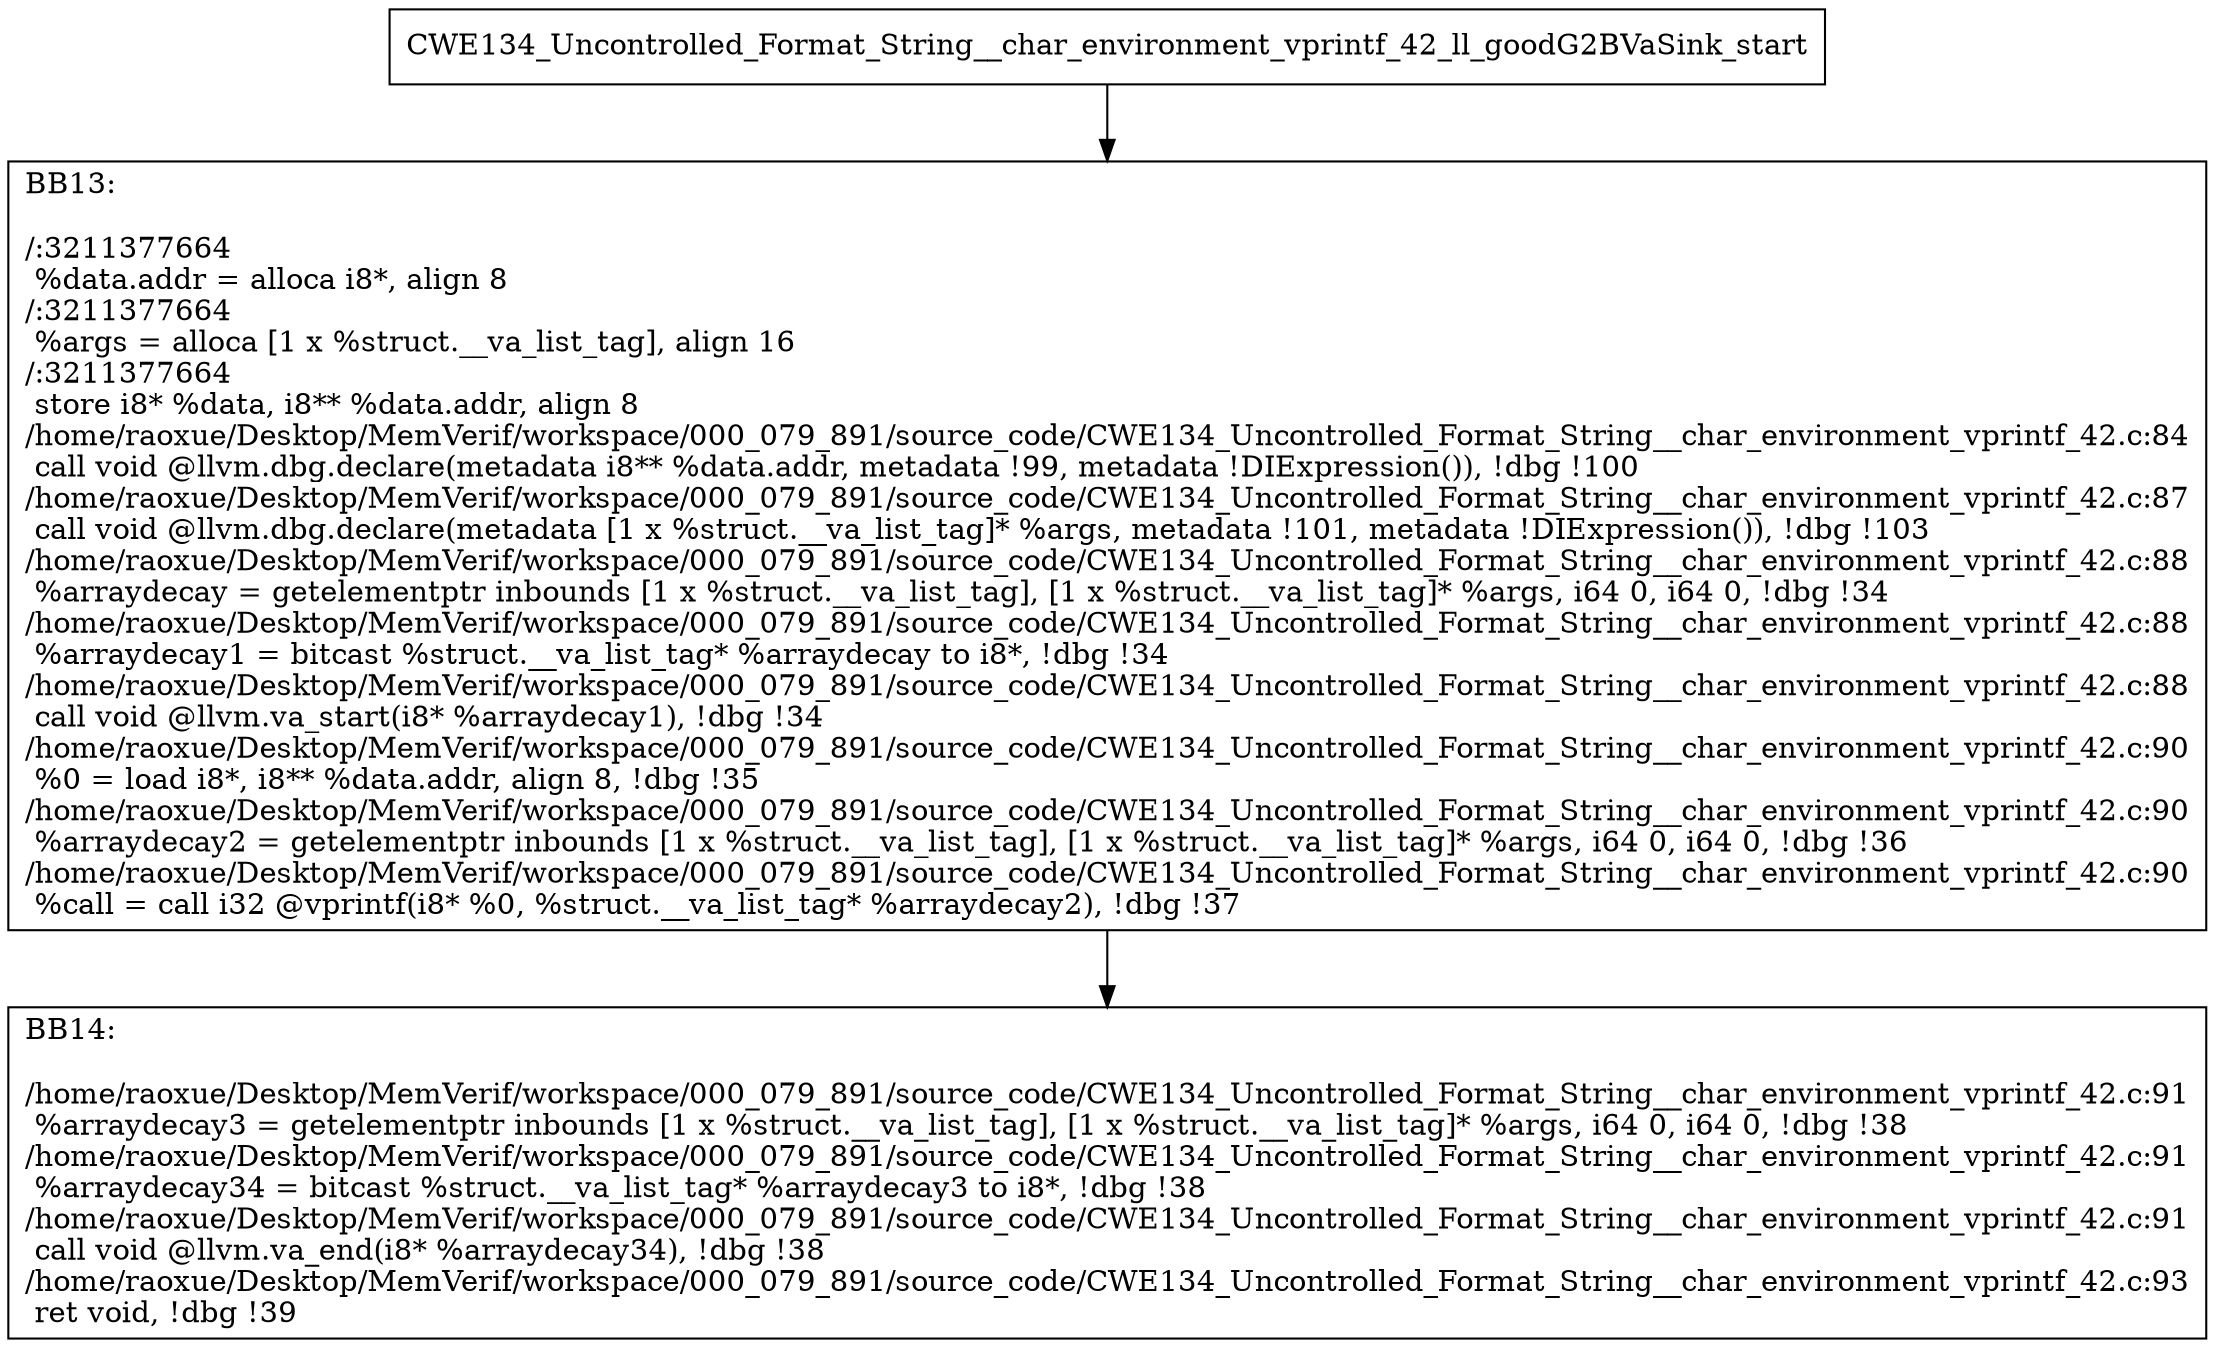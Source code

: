digraph "CFG for'CWE134_Uncontrolled_Format_String__char_environment_vprintf_42_ll_goodG2BVaSink' function" {
	BBCWE134_Uncontrolled_Format_String__char_environment_vprintf_42_ll_goodG2BVaSink_start[shape=record,label="{CWE134_Uncontrolled_Format_String__char_environment_vprintf_42_ll_goodG2BVaSink_start}"];
	BBCWE134_Uncontrolled_Format_String__char_environment_vprintf_42_ll_goodG2BVaSink_start-> CWE134_Uncontrolled_Format_String__char_environment_vprintf_42_ll_goodG2BVaSinkBB13;
	CWE134_Uncontrolled_Format_String__char_environment_vprintf_42_ll_goodG2BVaSinkBB13 [shape=record, label="{BB13:\l\l/:3211377664\l
  %data.addr = alloca i8*, align 8\l
/:3211377664\l
  %args = alloca [1 x %struct.__va_list_tag], align 16\l
/:3211377664\l
  store i8* %data, i8** %data.addr, align 8\l
/home/raoxue/Desktop/MemVerif/workspace/000_079_891/source_code/CWE134_Uncontrolled_Format_String__char_environment_vprintf_42.c:84\l
  call void @llvm.dbg.declare(metadata i8** %data.addr, metadata !99, metadata !DIExpression()), !dbg !100\l
/home/raoxue/Desktop/MemVerif/workspace/000_079_891/source_code/CWE134_Uncontrolled_Format_String__char_environment_vprintf_42.c:87\l
  call void @llvm.dbg.declare(metadata [1 x %struct.__va_list_tag]* %args, metadata !101, metadata !DIExpression()), !dbg !103\l
/home/raoxue/Desktop/MemVerif/workspace/000_079_891/source_code/CWE134_Uncontrolled_Format_String__char_environment_vprintf_42.c:88\l
  %arraydecay = getelementptr inbounds [1 x %struct.__va_list_tag], [1 x %struct.__va_list_tag]* %args, i64 0, i64 0, !dbg !34\l
/home/raoxue/Desktop/MemVerif/workspace/000_079_891/source_code/CWE134_Uncontrolled_Format_String__char_environment_vprintf_42.c:88\l
  %arraydecay1 = bitcast %struct.__va_list_tag* %arraydecay to i8*, !dbg !34\l
/home/raoxue/Desktop/MemVerif/workspace/000_079_891/source_code/CWE134_Uncontrolled_Format_String__char_environment_vprintf_42.c:88\l
  call void @llvm.va_start(i8* %arraydecay1), !dbg !34\l
/home/raoxue/Desktop/MemVerif/workspace/000_079_891/source_code/CWE134_Uncontrolled_Format_String__char_environment_vprintf_42.c:90\l
  %0 = load i8*, i8** %data.addr, align 8, !dbg !35\l
/home/raoxue/Desktop/MemVerif/workspace/000_079_891/source_code/CWE134_Uncontrolled_Format_String__char_environment_vprintf_42.c:90\l
  %arraydecay2 = getelementptr inbounds [1 x %struct.__va_list_tag], [1 x %struct.__va_list_tag]* %args, i64 0, i64 0, !dbg !36\l
/home/raoxue/Desktop/MemVerif/workspace/000_079_891/source_code/CWE134_Uncontrolled_Format_String__char_environment_vprintf_42.c:90\l
  %call = call i32 @vprintf(i8* %0, %struct.__va_list_tag* %arraydecay2), !dbg !37\l
}"];
	CWE134_Uncontrolled_Format_String__char_environment_vprintf_42_ll_goodG2BVaSinkBB13-> CWE134_Uncontrolled_Format_String__char_environment_vprintf_42_ll_goodG2BVaSinkBB14;
	CWE134_Uncontrolled_Format_String__char_environment_vprintf_42_ll_goodG2BVaSinkBB14 [shape=record, label="{BB14:\l\l/home/raoxue/Desktop/MemVerif/workspace/000_079_891/source_code/CWE134_Uncontrolled_Format_String__char_environment_vprintf_42.c:91\l
  %arraydecay3 = getelementptr inbounds [1 x %struct.__va_list_tag], [1 x %struct.__va_list_tag]* %args, i64 0, i64 0, !dbg !38\l
/home/raoxue/Desktop/MemVerif/workspace/000_079_891/source_code/CWE134_Uncontrolled_Format_String__char_environment_vprintf_42.c:91\l
  %arraydecay34 = bitcast %struct.__va_list_tag* %arraydecay3 to i8*, !dbg !38\l
/home/raoxue/Desktop/MemVerif/workspace/000_079_891/source_code/CWE134_Uncontrolled_Format_String__char_environment_vprintf_42.c:91\l
  call void @llvm.va_end(i8* %arraydecay34), !dbg !38\l
/home/raoxue/Desktop/MemVerif/workspace/000_079_891/source_code/CWE134_Uncontrolled_Format_String__char_environment_vprintf_42.c:93\l
  ret void, !dbg !39\l
}"];
}
